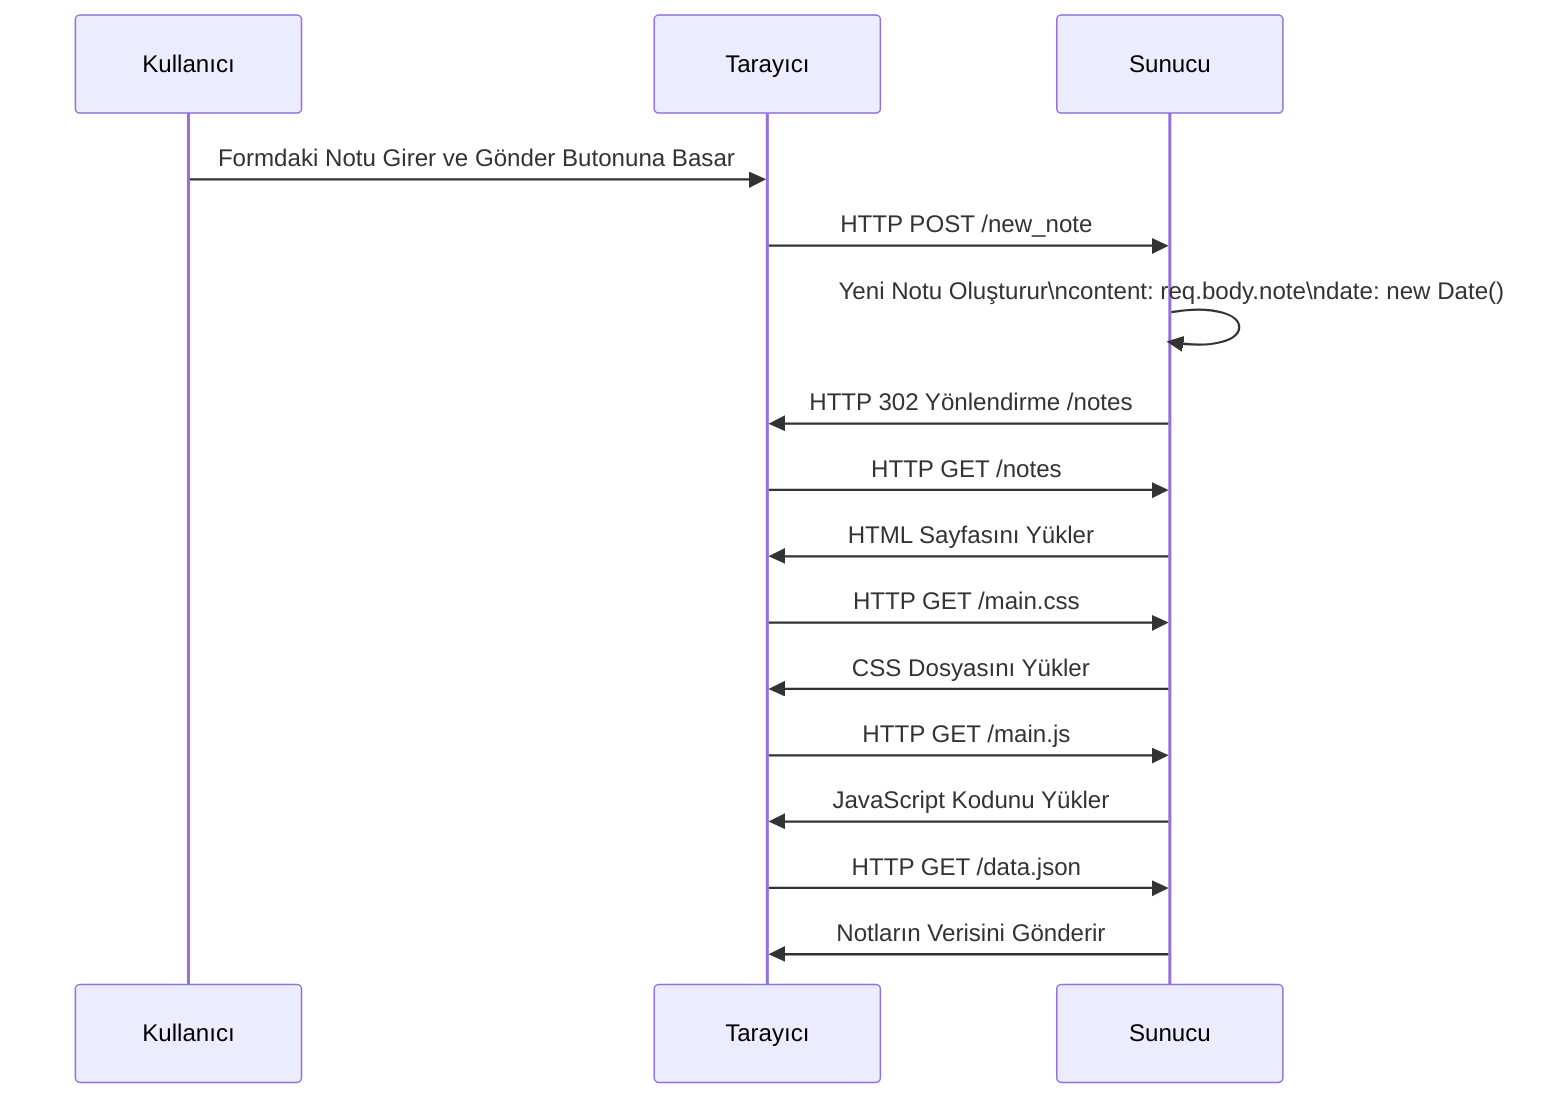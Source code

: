 sequenceDiagram
    participant Kullanıcı
    participant Tarayıcı
    participant Sunucu

    Kullanıcı ->> Tarayıcı: Formdaki Notu Girer ve Gönder Butonuna Basar
    Tarayıcı ->> Sunucu: HTTP POST /new_note
    Sunucu ->> Sunucu: Yeni Notu Oluşturur\ncontent: req.body.note\ndate: new Date()
    Sunucu ->> Tarayıcı: HTTP 302 Yönlendirme /notes
    Tarayıcı ->> Sunucu: HTTP GET /notes
    Sunucu ->> Tarayıcı: HTML Sayfasını Yükler
    Tarayıcı ->> Sunucu: HTTP GET /main.css
    Sunucu ->> Tarayıcı: CSS Dosyasını Yükler
    Tarayıcı ->> Sunucu: HTTP GET /main.js
    Sunucu ->> Tarayıcı: JavaScript Kodunu Yükler
    Tarayıcı ->> Sunucu: HTTP GET /data.json
    Sunucu ->> Tarayıcı: Notların Verisini Gönderir